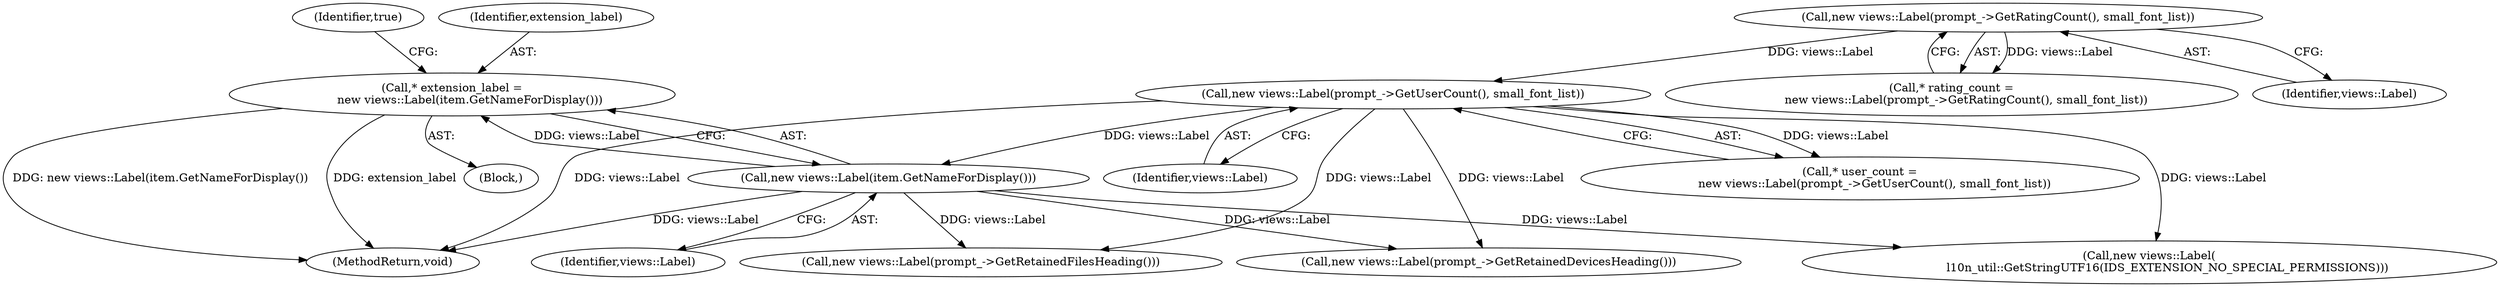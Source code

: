 digraph "0_Chrome_0a1c15fecb1240ab909e1431b6127410c3b380e0_0@pointer" {
"1000296" [label="(Call,* extension_label =\n          new views::Label(item.GetNameForDisplay()))"];
"1000298" [label="(Call,new views::Label(item.GetNameForDisplay()))"];
"1000176" [label="(Call,new views::Label(prompt_->GetUserCount(), small_font_list))"];
"1000160" [label="(Call,new views::Label(prompt_->GetRatingCount(), small_font_list))"];
"1000174" [label="(Call,* user_count =\n        new views::Label(prompt_->GetUserCount(), small_font_list))"];
"1000495" [label="(MethodReturn,void)"];
"1000298" [label="(Call,new views::Label(item.GetNameForDisplay()))"];
"1000160" [label="(Call,new views::Label(prompt_->GetRatingCount(), small_font_list))"];
"1000161" [label="(Identifier,views::Label)"];
"1000301" [label="(Identifier,true)"];
"1000359" [label="(Call,new views::Label(\n          l10n_util::GetStringUTF16(IDS_EXTENSION_NO_SPECIAL_PERMISSIONS)))"];
"1000291" [label="(Block,)"];
"1000297" [label="(Identifier,extension_label)"];
"1000299" [label="(Identifier,views::Label)"];
"1000176" [label="(Call,new views::Label(prompt_->GetUserCount(), small_font_list))"];
"1000381" [label="(Call,new views::Label(prompt_->GetRetainedFilesHeading()))"];
"1000177" [label="(Identifier,views::Label)"];
"1000428" [label="(Call,new views::Label(prompt_->GetRetainedDevicesHeading()))"];
"1000296" [label="(Call,* extension_label =\n          new views::Label(item.GetNameForDisplay()))"];
"1000158" [label="(Call,* rating_count =\n        new views::Label(prompt_->GetRatingCount(), small_font_list))"];
"1000296" -> "1000291"  [label="AST: "];
"1000296" -> "1000298"  [label="CFG: "];
"1000297" -> "1000296"  [label="AST: "];
"1000298" -> "1000296"  [label="AST: "];
"1000301" -> "1000296"  [label="CFG: "];
"1000296" -> "1000495"  [label="DDG: new views::Label(item.GetNameForDisplay())"];
"1000296" -> "1000495"  [label="DDG: extension_label"];
"1000298" -> "1000296"  [label="DDG: views::Label"];
"1000298" -> "1000299"  [label="CFG: "];
"1000299" -> "1000298"  [label="AST: "];
"1000298" -> "1000495"  [label="DDG: views::Label"];
"1000176" -> "1000298"  [label="DDG: views::Label"];
"1000298" -> "1000359"  [label="DDG: views::Label"];
"1000298" -> "1000381"  [label="DDG: views::Label"];
"1000298" -> "1000428"  [label="DDG: views::Label"];
"1000176" -> "1000174"  [label="AST: "];
"1000176" -> "1000177"  [label="CFG: "];
"1000177" -> "1000176"  [label="AST: "];
"1000174" -> "1000176"  [label="CFG: "];
"1000176" -> "1000495"  [label="DDG: views::Label"];
"1000176" -> "1000174"  [label="DDG: views::Label"];
"1000160" -> "1000176"  [label="DDG: views::Label"];
"1000176" -> "1000359"  [label="DDG: views::Label"];
"1000176" -> "1000381"  [label="DDG: views::Label"];
"1000176" -> "1000428"  [label="DDG: views::Label"];
"1000160" -> "1000158"  [label="AST: "];
"1000160" -> "1000161"  [label="CFG: "];
"1000161" -> "1000160"  [label="AST: "];
"1000158" -> "1000160"  [label="CFG: "];
"1000160" -> "1000158"  [label="DDG: views::Label"];
}
